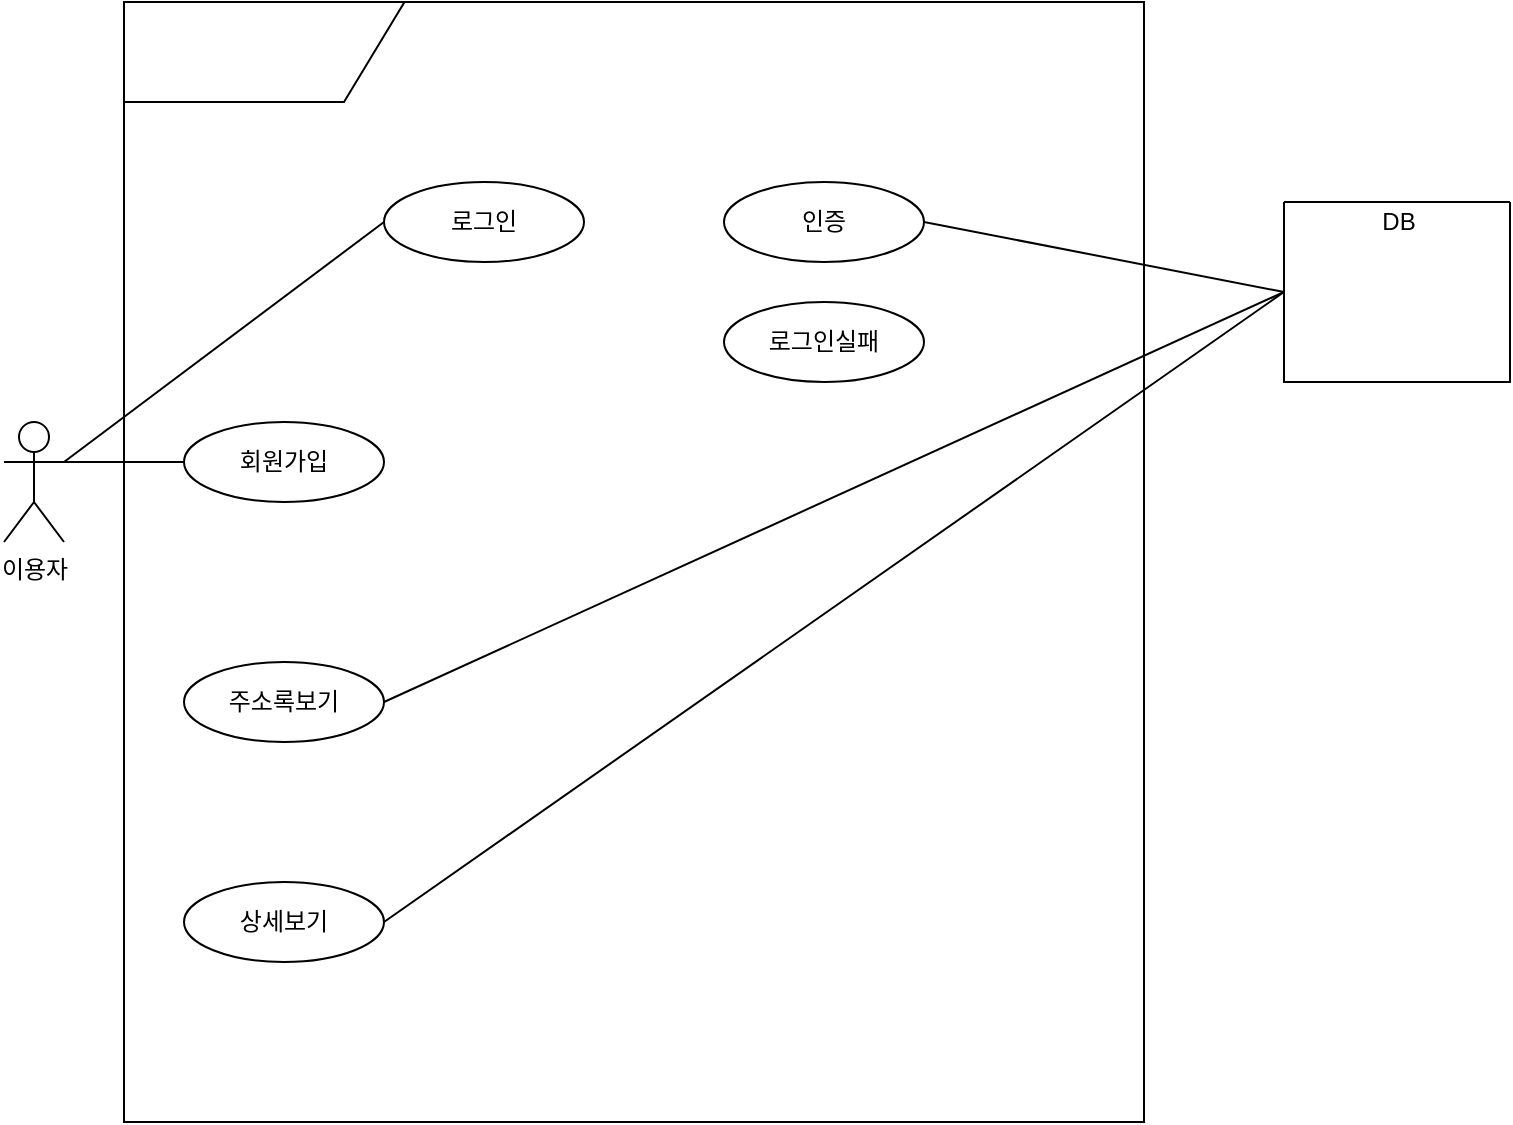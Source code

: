<mxfile version="20.1.1" type="github">
  <diagram id="xoaPVB5LduVxURIG3g14" name="Page-1">
    <mxGraphModel dx="872" dy="635" grid="1" gridSize="10" guides="1" tooltips="1" connect="1" arrows="1" fold="1" page="1" pageScale="1" pageWidth="827" pageHeight="1169" math="0" shadow="0">
      <root>
        <mxCell id="0" />
        <mxCell id="1" parent="0" />
        <mxCell id="qXwXWH1SB4p6yWN9DzWN-2" value="이용자" style="shape=umlActor;verticalLabelPosition=bottom;verticalAlign=top;html=1;outlineConnect=0;" vertex="1" parent="1">
          <mxGeometry x="40" y="250" width="30" height="60" as="geometry" />
        </mxCell>
        <mxCell id="qXwXWH1SB4p6yWN9DzWN-4" value="" style="rounded=0;whiteSpace=wrap;html=1;fillColor=none;" vertex="1" parent="1">
          <mxGeometry x="100" y="40" width="510" height="560" as="geometry" />
        </mxCell>
        <mxCell id="qXwXWH1SB4p6yWN9DzWN-7" value="회원가입" style="ellipse;whiteSpace=wrap;html=1;fillColor=none;" vertex="1" parent="1">
          <mxGeometry x="130" y="250" width="100" height="40" as="geometry" />
        </mxCell>
        <mxCell id="qXwXWH1SB4p6yWN9DzWN-8" value="로그인" style="ellipse;whiteSpace=wrap;html=1;fillColor=none;" vertex="1" parent="1">
          <mxGeometry x="230" y="130" width="100" height="40" as="geometry" />
        </mxCell>
        <mxCell id="qXwXWH1SB4p6yWN9DzWN-9" value="인증" style="ellipse;whiteSpace=wrap;html=1;fillColor=none;" vertex="1" parent="1">
          <mxGeometry x="400" y="130" width="100" height="40" as="geometry" />
        </mxCell>
        <mxCell id="qXwXWH1SB4p6yWN9DzWN-10" value="로그인실패" style="ellipse;whiteSpace=wrap;html=1;fillColor=none;" vertex="1" parent="1">
          <mxGeometry x="400" y="190" width="100" height="40" as="geometry" />
        </mxCell>
        <mxCell id="qXwXWH1SB4p6yWN9DzWN-11" value="" style="endArrow=none;html=1;rounded=0;entryX=0;entryY=0.5;entryDx=0;entryDy=0;" edge="1" parent="1" target="qXwXWH1SB4p6yWN9DzWN-8">
          <mxGeometry width="50" height="50" relative="1" as="geometry">
            <mxPoint x="70" y="270" as="sourcePoint" />
            <mxPoint x="240" y="150" as="targetPoint" />
          </mxGeometry>
        </mxCell>
        <mxCell id="qXwXWH1SB4p6yWN9DzWN-13" value="" style="endArrow=none;html=1;rounded=0;" edge="1" parent="1" target="qXwXWH1SB4p6yWN9DzWN-7">
          <mxGeometry width="50" height="50" relative="1" as="geometry">
            <mxPoint x="70" y="270" as="sourcePoint" />
            <mxPoint x="120" y="220" as="targetPoint" />
          </mxGeometry>
        </mxCell>
        <mxCell id="qXwXWH1SB4p6yWN9DzWN-14" value="" style="endArrow=none;html=1;rounded=0;entryX=0.275;entryY=0;entryDx=0;entryDy=0;entryPerimeter=0;" edge="1" parent="1" target="qXwXWH1SB4p6yWN9DzWN-4">
          <mxGeometry width="50" height="50" relative="1" as="geometry">
            <mxPoint x="100" y="90" as="sourcePoint" />
            <mxPoint x="220" y="70" as="targetPoint" />
            <Array as="points">
              <mxPoint x="210" y="90" />
            </Array>
          </mxGeometry>
        </mxCell>
        <mxCell id="qXwXWH1SB4p6yWN9DzWN-15" value="주소록보기" style="ellipse;whiteSpace=wrap;html=1;fillColor=none;" vertex="1" parent="1">
          <mxGeometry x="130" y="370" width="100" height="40" as="geometry" />
        </mxCell>
        <mxCell id="qXwXWH1SB4p6yWN9DzWN-16" value="상세보기" style="ellipse;whiteSpace=wrap;html=1;fillColor=none;" vertex="1" parent="1">
          <mxGeometry x="130" y="480" width="100" height="40" as="geometry" />
        </mxCell>
        <mxCell id="qXwXWH1SB4p6yWN9DzWN-26" value="" style="swimlane;startSize=0;fillColor=none;" vertex="1" parent="1">
          <mxGeometry x="680" y="140" width="113" height="90" as="geometry" />
        </mxCell>
        <mxCell id="qXwXWH1SB4p6yWN9DzWN-27" value="DB" style="text;html=1;align=center;verticalAlign=middle;resizable=0;points=[];autosize=1;strokeColor=none;fillColor=none;" vertex="1" parent="qXwXWH1SB4p6yWN9DzWN-26">
          <mxGeometry x="36.5" y="-5" width="40" height="30" as="geometry" />
        </mxCell>
        <mxCell id="qXwXWH1SB4p6yWN9DzWN-28" value="" style="endArrow=none;html=1;rounded=0;exitX=1;exitY=0.5;exitDx=0;exitDy=0;" edge="1" parent="1" source="qXwXWH1SB4p6yWN9DzWN-9">
          <mxGeometry width="50" height="50" relative="1" as="geometry">
            <mxPoint x="630" y="235" as="sourcePoint" />
            <mxPoint x="680" y="185" as="targetPoint" />
          </mxGeometry>
        </mxCell>
        <mxCell id="qXwXWH1SB4p6yWN9DzWN-29" value="" style="endArrow=none;html=1;rounded=0;exitX=1;exitY=0.5;exitDx=0;exitDy=0;" edge="1" parent="1" source="qXwXWH1SB4p6yWN9DzWN-16">
          <mxGeometry width="50" height="50" relative="1" as="geometry">
            <mxPoint x="750" y="340" as="sourcePoint" />
            <mxPoint x="680" y="185" as="targetPoint" />
          </mxGeometry>
        </mxCell>
        <mxCell id="qXwXWH1SB4p6yWN9DzWN-31" value="" style="endArrow=none;html=1;rounded=0;exitX=1;exitY=0.5;exitDx=0;exitDy=0;entryX=0;entryY=0.5;entryDx=0;entryDy=0;" edge="1" parent="1" source="qXwXWH1SB4p6yWN9DzWN-15" target="qXwXWH1SB4p6yWN9DzWN-26">
          <mxGeometry width="50" height="50" relative="1" as="geometry">
            <mxPoint x="450" y="350" as="sourcePoint" />
            <mxPoint x="670" y="190" as="targetPoint" />
          </mxGeometry>
        </mxCell>
      </root>
    </mxGraphModel>
  </diagram>
</mxfile>
